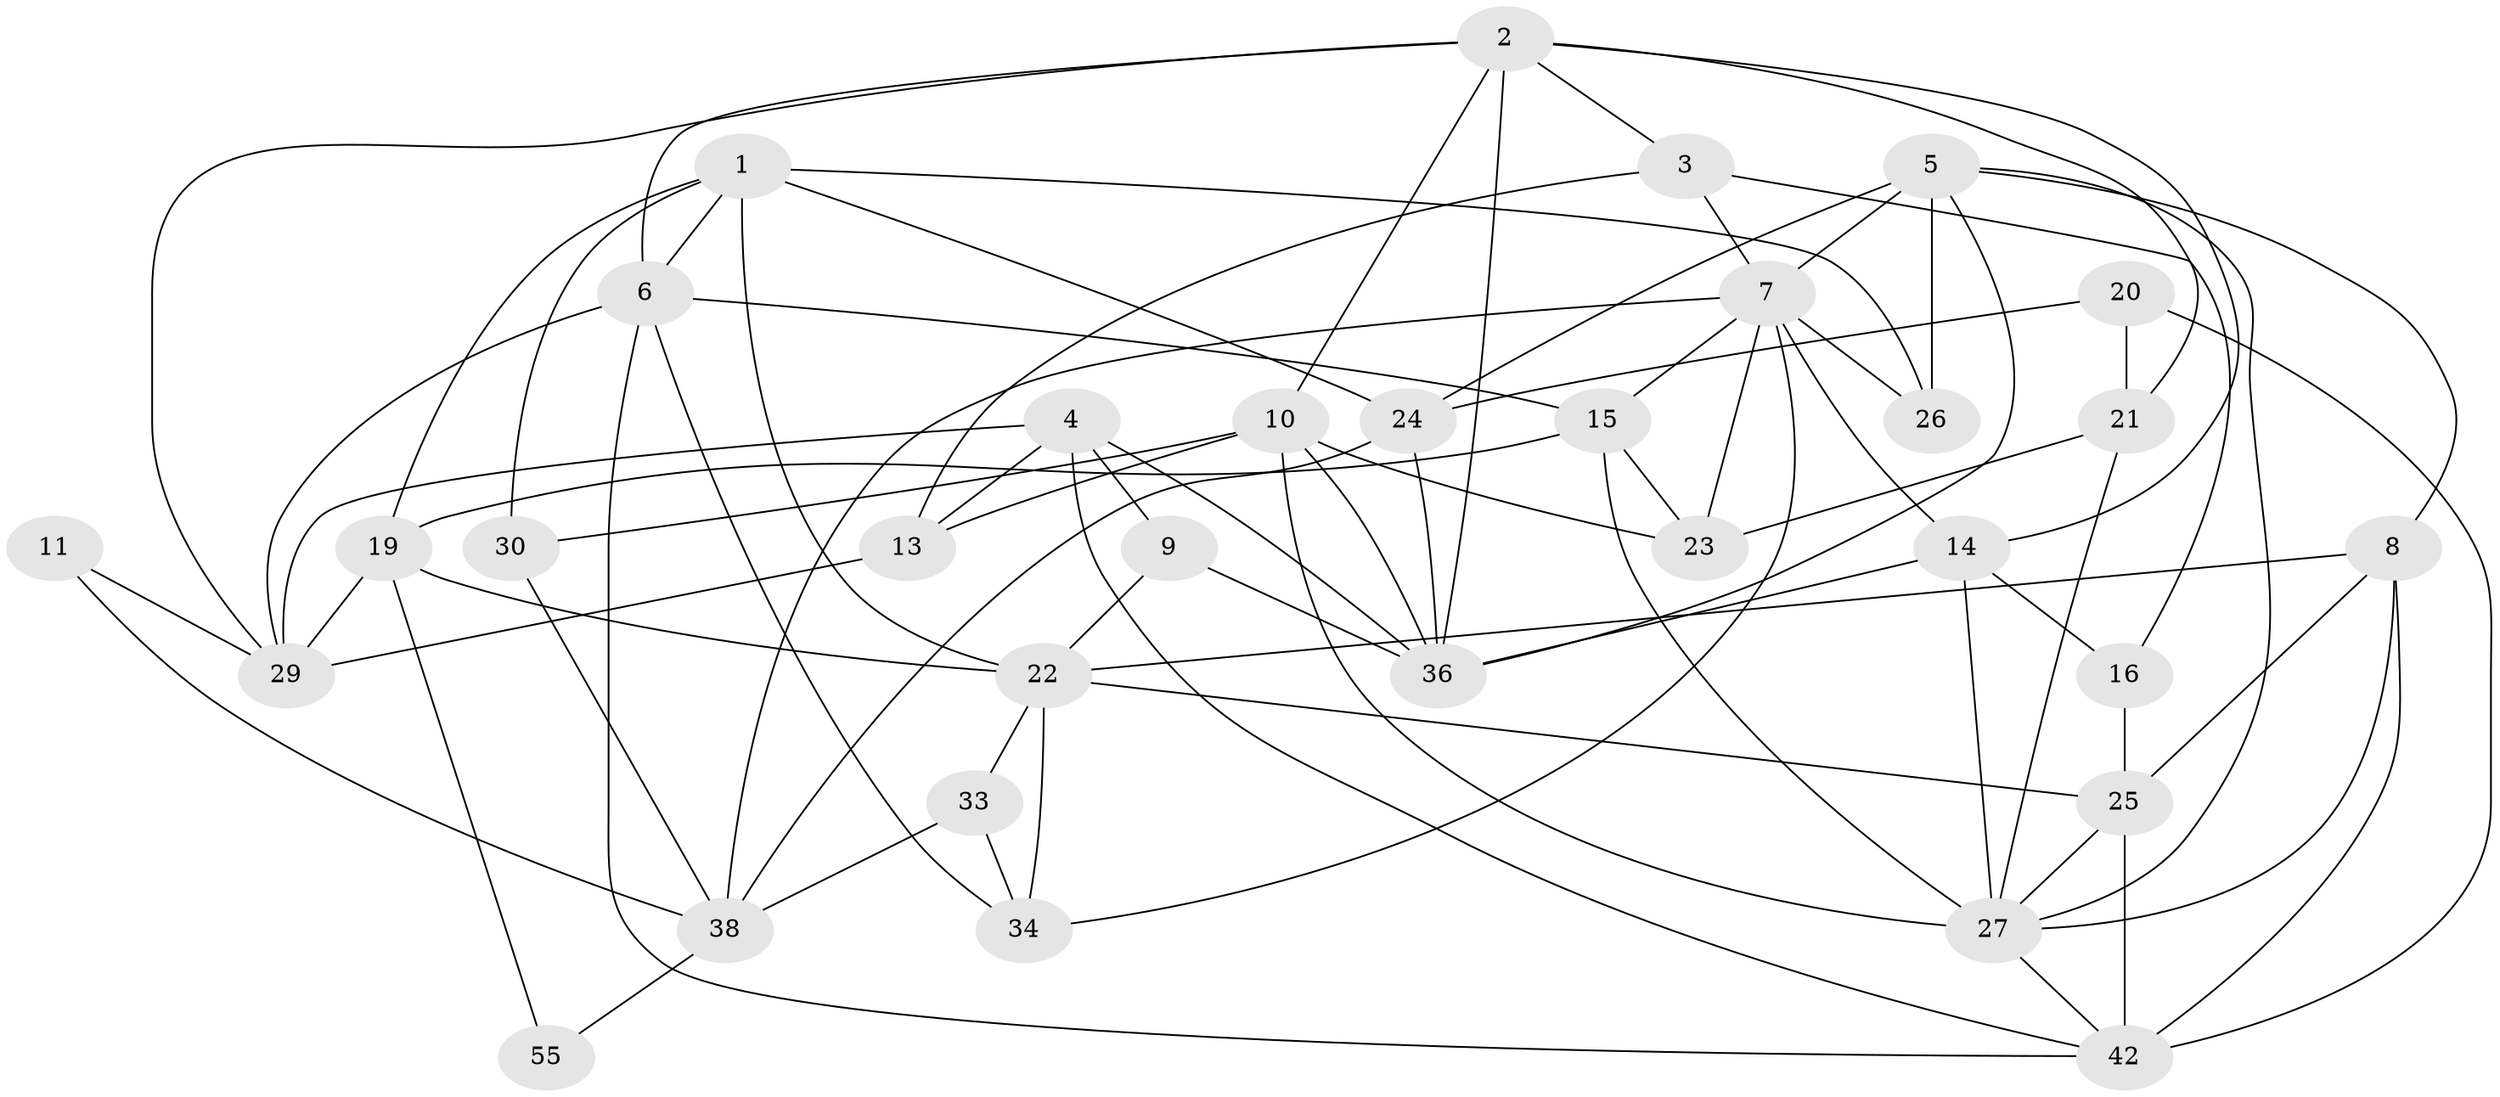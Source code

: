 // Generated by graph-tools (version 1.1) at 2025/24/03/03/25 07:24:02]
// undirected, 32 vertices, 78 edges
graph export_dot {
graph [start="1"]
  node [color=gray90,style=filled];
  1 [super="+12"];
  2 [super="+47"];
  3 [super="+39"];
  4 [super="+35"];
  5 [super="+17"];
  6 [super="+50"];
  7 [super="+46"];
  8 [super="+32"];
  9;
  10 [super="+18"];
  11;
  13;
  14 [super="+44"];
  15 [super="+54"];
  16;
  19 [super="+45"];
  20 [super="+40"];
  21 [super="+37"];
  22 [super="+51"];
  23;
  24 [super="+28"];
  25 [super="+31"];
  26;
  27 [super="+48"];
  29 [super="+41"];
  30;
  33;
  34 [super="+52"];
  36 [super="+43"];
  38 [super="+49"];
  42 [super="+53"];
  55;
  1 -- 26;
  1 -- 19;
  1 -- 6;
  1 -- 24;
  1 -- 30;
  1 -- 22 [weight=2];
  2 -- 10;
  2 -- 14;
  2 -- 29;
  2 -- 6;
  2 -- 36;
  2 -- 21;
  2 -- 3;
  3 -- 13;
  3 -- 16;
  3 -- 7;
  4 -- 29;
  4 -- 36;
  4 -- 9;
  4 -- 42;
  4 -- 13;
  5 -- 26 [weight=2];
  5 -- 36;
  5 -- 8;
  5 -- 27;
  5 -- 7;
  5 -- 24;
  6 -- 29;
  6 -- 34 [weight=2];
  6 -- 42;
  6 -- 15;
  7 -- 38;
  7 -- 26;
  7 -- 34 [weight=2];
  7 -- 23;
  7 -- 15;
  7 -- 14;
  8 -- 25;
  8 -- 27;
  8 -- 42 [weight=2];
  8 -- 22;
  9 -- 36;
  9 -- 22;
  10 -- 27 [weight=2];
  10 -- 13;
  10 -- 23;
  10 -- 36;
  10 -- 30;
  11 -- 29 [weight=2];
  11 -- 38;
  13 -- 29;
  14 -- 16;
  14 -- 27 [weight=2];
  14 -- 36;
  15 -- 27;
  15 -- 23;
  15 -- 19;
  16 -- 25;
  19 -- 22;
  19 -- 55;
  19 -- 29;
  20 -- 42;
  20 -- 24;
  20 -- 21;
  21 -- 23;
  21 -- 27;
  22 -- 33;
  22 -- 34;
  22 -- 25;
  24 -- 38;
  24 -- 36;
  25 -- 42;
  25 -- 27;
  27 -- 42;
  30 -- 38;
  33 -- 34;
  33 -- 38;
  38 -- 55;
}
